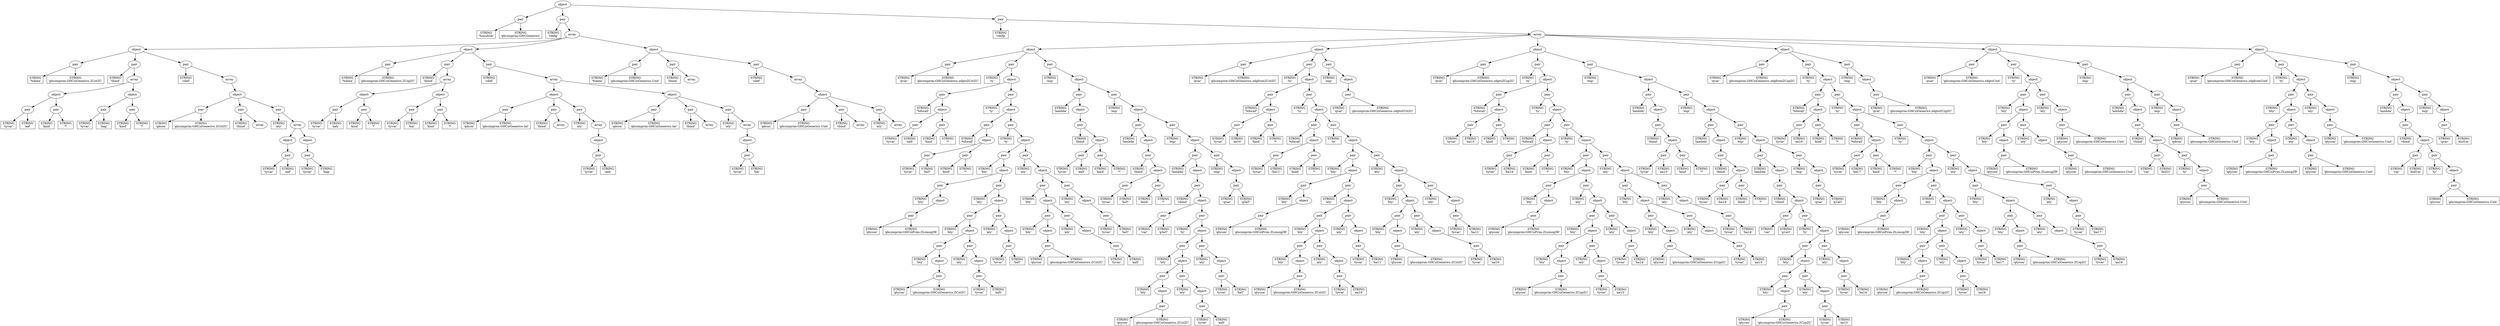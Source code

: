 digraph parsed {
"39455824" [label="object"];
"39455824" -> "42621968";
"42621968" [label="pair"];
"42621968" -> "42622800";
"42622800" [shape=box,label="STRING\n'%module'"];
"42621968" -> "46022800";
"46022800" [shape=box,label="STRING\n'ghczmprim:GHCGenerics'"];
"39455824" -> "39425296";
"39425296" [label="pair"];
"39425296" -> "46023056";
"46023056" [shape=box,label="STRING\n'tdefg'"];
"39425296" -> "39425552";
"39425552" [label="array"];
"39425552" -> "39423376";
"39423376" [label="object"];
"39423376" -> "42682064";
"42682064" [label="pair"];
"42682064" -> "46024464";
"46024464" [shape=box,label="STRING\n'%data'"];
"42682064" -> "46024720";
"46024720" [shape=box,label="STRING\n'ghczmprim:GHCziGenerics.ZCztZC'"];
"39423376" -> "39422096";
"39422096" [label="pair"];
"39422096" -> "46024976";
"46024976" [shape=box,label="STRING\n'tbind'"];
"39422096" -> "39422352";
"39422352" [label="array"];
"39422352" -> "39422224";
"39422224" [label="object"];
"39422224" -> "39422032";
"39422032" [label="pair"];
"39422032" -> "46026384";
"46026384" [shape=box,label="STRING\n'tyvar'"];
"39422032" -> "46026640";
"46026640" [shape=box,label="STRING\n'aaf'"];
"39422224" -> "39422160";
"39422160" [label="pair"];
"39422160" -> "45981904";
"45981904" [shape=box,label="STRING\n'kind'"];
"39422160" -> "45982160";
"45982160" [shape=box,label="STRING\n'*'"];
"39422352" -> "39422480";
"39422480" [label="object"];
"39422480" -> "39422288";
"39422288" [label="pair"];
"39422288" -> "45982736";
"45982736" [shape=box,label="STRING\n'tyvar'"];
"39422288" -> "45982992";
"45982992" [shape=box,label="STRING\n'bag'"];
"39422480" -> "39422416";
"39422416" [label="pair"];
"39422416" -> "45983248";
"45983248" [shape=box,label="STRING\n'kind'"];
"39422416" -> "45983504";
"45983504" [shape=box,label="STRING\n'*'"];
"39423376" -> "39423312";
"39423312" [label="pair"];
"39423312" -> "46026512";
"46026512" [shape=box,label="STRING\n'cdef'"];
"39423312" -> "39422864";
"39422864" [label="array"];
"39422864" -> "39423248";
"39423248" [label="object"];
"39423248" -> "39422544";
"39422544" [label="pair"];
"39422544" -> "45984656";
"45984656" [shape=box,label="STRING\n'qdcon'"];
"39422544" -> "45984912";
"45984912" [shape=box,label="STRING\n'ghczmprim:GHCziGenerics.ZCztZC'"];
"39423248" -> "39422736";
"39422736" [label="pair"];
"39422736" -> "45985168";
"45985168" [shape=box,label="STRING\n'tbind'"];
"39422736" -> "39422672";
"39422672" [label="array"];
"39423248" -> "39422992";
"39422992" [label="pair"];
"39422992" -> "46010576";
"46010576" [shape=box,label="STRING\n'aty'"];
"39422992" -> "39423184";
"39423184" [label="array"];
"39423184" -> "39422928";
"39422928" [label="object"];
"39422928" -> "39422800";
"39422800" [label="pair"];
"39422800" -> "46011984";
"46011984" [shape=box,label="STRING\n'tyvar'"];
"39422800" -> "46012240";
"46012240" [shape=box,label="STRING\n'aaf'"];
"39423184" -> "39423120";
"39423120" [label="object"];
"39423120" -> "39423056";
"39423056" [label="pair"];
"39423056" -> "46012880";
"46012880" [shape=box,label="STRING\n'tyvar'"];
"39423056" -> "46013136";
"46013136" [shape=box,label="STRING\n'bag'"];
"39425552" -> "39425232";
"39425232" [label="object"];
"39425232" -> "39422608";
"39422608" [label="pair"];
"39422608" -> "45985616";
"45985616" [shape=box,label="STRING\n'%data'"];
"39422608" -> "46011408";
"46011408" [shape=box,label="STRING\n'ghczmprim:GHCziGenerics.ZCzpZC'"];
"39425232" -> "39423504";
"39423504" [label="pair"];
"39423504" -> "46012752";
"46012752" [shape=box,label="STRING\n'tbind'"];
"39423504" -> "39423760";
"39423760" [label="array"];
"39423760" -> "39423632";
"39423632" [label="object"];
"39423632" -> "39423440";
"39423440" [label="pair"];
"39423440" -> "45842640";
"45842640" [shape=box,label="STRING\n'tyvar'"];
"39423440" -> "45842896";
"45842896" [shape=box,label="STRING\n'aah'"];
"39423632" -> "39423568";
"39423568" [label="pair"];
"39423568" -> "45843152";
"45843152" [shape=box,label="STRING\n'kind'"];
"39423568" -> "45843408";
"45843408" [shape=box,label="STRING\n'*'"];
"39423760" -> "39423888";
"39423888" [label="object"];
"39423888" -> "39423696";
"39423696" [label="pair"];
"39423696" -> "45843984";
"45843984" [shape=box,label="STRING\n'tyvar'"];
"39423696" -> "45844240";
"45844240" [shape=box,label="STRING\n'bai'"];
"39423888" -> "39423824";
"39423824" [label="pair"];
"39423824" -> "45844496";
"45844496" [shape=box,label="STRING\n'kind'"];
"39423824" -> "45844752";
"45844752" [shape=box,label="STRING\n'*'"];
"39425232" -> "39424336";
"39424336" [label="pair"];
"39424336" -> "45843024";
"45843024" [shape=box,label="STRING\n'cdef'"];
"39424336" -> "39424912";
"39424912" [label="array"];
"39424912" -> "39424592";
"39424592" [label="object"];
"39424592" -> "39423952";
"39423952" [label="pair"];
"39423952" -> "45845904";
"45845904" [shape=box,label="STRING\n'qdcon'"];
"39423952" -> "45846160";
"45846160" [shape=box,label="STRING\n'ghczmprim:GHCziGenerics.Inl'"];
"39424592" -> "39424208";
"39424208" [label="pair"];
"39424208" -> "45846416";
"45846416" [shape=box,label="STRING\n'tbind'"];
"39424208" -> "39424144";
"39424144" [label="array"];
"39424592" -> "39424528";
"39424528" [label="pair"];
"39424528" -> "45834960";
"45834960" [shape=box,label="STRING\n'aty'"];
"39424528" -> "39424464";
"39424464" [label="array"];
"39424464" -> "39424400";
"39424400" [label="object"];
"39424400" -> "39424272";
"39424272" [label="pair"];
"39424272" -> "45836368";
"45836368" [shape=box,label="STRING\n'tyvar'"];
"39424272" -> "45836624";
"45836624" [shape=box,label="STRING\n'aah'"];
"39424912" -> "39425168";
"39425168" [label="object"];
"39425168" -> "39424656";
"39424656" [label="pair"];
"39424656" -> "45836752";
"45836752" [shape=box,label="STRING\n'qdcon'"];
"39424656" -> "45837008";
"45837008" [shape=box,label="STRING\n'ghczmprim:GHCziGenerics.Inr'"];
"39425168" -> "39424784";
"39424784" [label="pair"];
"39424784" -> "45837264";
"45837264" [shape=box,label="STRING\n'tbind'"];
"39424784" -> "39424720";
"39424720" [label="array"];
"39425168" -> "39425104";
"39425104" [label="pair"];
"39425104" -> "45838032";
"45838032" [shape=box,label="STRING\n'aty'"];
"39425104" -> "39425040";
"39425040" [label="array"];
"39425040" -> "39424976";
"39424976" [label="object"];
"39424976" -> "39424848";
"39424848" [label="pair"];
"39424848" -> "45839504";
"45839504" [shape=box,label="STRING\n'tyvar'"];
"39424848" -> "45839760";
"45839760" [shape=box,label="STRING\n'bai'"];
"39425552" -> "39426064";
"39426064" [label="object"];
"39426064" -> "39424080";
"39424080" [label="pair"];
"39424080" -> "45837392";
"45837392" [shape=box,label="STRING\n'%data'"];
"39424080" -> "45838736";
"45838736" [shape=box,label="STRING\n'ghczmprim:GHCziGenerics.Unit'"];
"39426064" -> "39425424";
"39425424" [label="pair"];
"39425424" -> "45839376";
"45839376" [shape=box,label="STRING\n'tbind'"];
"39425424" -> "39425360";
"39425360" [label="array"];
"39426064" -> "39426000";
"39426000" [label="pair"];
"39426000" -> "45840592";
"45840592" [shape=box,label="STRING\n'cdef'"];
"39426000" -> "39425808";
"39425808" [label="array"];
"39425808" -> "39425936";
"39425936" [label="object"];
"39425936" -> "39425488";
"39425488" [label="pair"];
"39425488" -> "45842000";
"45842000" [shape=box,label="STRING\n'qdcon'"];
"39425488" -> "45842256";
"45842256" [shape=box,label="STRING\n'ghczmprim:GHCziGenerics.Unit'"];
"39425936" -> "39425680";
"39425680" [label="pair"];
"39425680" -> "45867152";
"45867152" [shape=box,label="STRING\n'tbind'"];
"39425680" -> "39425616";
"39425616" [label="array"];
"39425936" -> "39425872";
"39425872" [label="pair"];
"39425872" -> "45867920";
"45867920" [shape=box,label="STRING\n'aty'"];
"39425872" -> "39425744";
"39425744" [label="array"];
"39455824" -> "39453072";
"39453072" [label="pair"];
"39453072" -> "46025360";
"46025360" [shape=box,label="STRING\n'vdefg'"];
"39453072" -> "39454928";
"39454928" [label="array"];
"39454928" -> "39435856";
"39435856" [label="object"];
"39435856" -> "39426128";
"39426128" [label="pair"];
"39426128" -> "45868944";
"45868944" [shape=box,label="STRING\n'qvar'"];
"39426128" -> "45869200";
"45869200" [shape=box,label="STRING\n'ghczmprim:GHCziGenerics.zdgtoZCztZC'"];
"39435856" -> "39426512";
"39426512" [label="pair"];
"39426512" -> "45869456";
"45869456" [shape=box,label="STRING\n'ty'"];
"39426512" -> "39433232";
"39433232" [label="object"];
"39433232" -> "39426320";
"39426320" [label="pair"];
"39426320" -> "45870288";
"45870288" [shape=box,label="STRING\n'%forall'"];
"39426320" -> "39426448";
"39426448" [label="object"];
"39426448" -> "39426256";
"39426256" [label="pair"];
"39426256" -> "45887568";
"45887568" [shape=box,label="STRING\n'tyvar'"];
"39426256" -> "45887824";
"45887824" [shape=box,label="STRING\n'aaX'"];
"39426448" -> "39426384";
"39426384" [label="pair"];
"39426384" -> "45888080";
"45888080" [shape=box,label="STRING\n'kind'"];
"39426384" -> "45888336";
"45888336" [shape=box,label="STRING\n'*'"];
"39433232" -> "39426832";
"39426832" [label="pair"];
"39426832" -> "45887696";
"45887696" [shape=box,label="STRING\n'ty'"];
"39426832" -> "39433168";
"39433168" [label="object"];
"39433168" -> "39426640";
"39426640" [label="pair"];
"39426640" -> "45889104";
"45889104" [shape=box,label="STRING\n'%forall'"];
"39426640" -> "39426768";
"39426768" [label="object"];
"39426768" -> "39426576";
"39426576" [label="pair"];
"39426576" -> "45889936";
"45889936" [shape=box,label="STRING\n'tyvar'"];
"39426576" -> "45890192";
"45890192" [shape=box,label="STRING\n'baY'"];
"39426768" -> "39426704";
"39426704" [label="pair"];
"39426704" -> "45890448";
"45890448" [shape=box,label="STRING\n'kind'"];
"39426704" -> "45890704";
"45890704" [shape=box,label="STRING\n'*'"];
"39433168" -> "39428048";
"39428048" [label="pair"];
"39428048" -> "45890064";
"45890064" [shape=box,label="STRING\n'ty'"];
"39428048" -> "39433104";
"39433104" [label="object"];
"39433104" -> "39427088";
"39427088" [label="pair"];
"39427088" -> "45891472";
"45891472" [shape=box,label="STRING\n'bty'"];
"39427088" -> "39427984";
"39427984" [label="object"];
"39427984" -> "39427024";
"39427024" [label="pair"];
"39427024" -> "45892368";
"45892368" [shape=box,label="STRING\n'bty'"];
"39427024" -> "39426960";
"39426960" [label="object"];
"39426960" -> "39426896";
"39426896" [label="pair"];
"39426896" -> "45893200";
"45893200" [shape=box,label="STRING\n'qtycon'"];
"39426896" -> "45893456";
"45893456" [shape=box,label="STRING\n'ghczmprim:GHCziPrim.ZLzmzgZR'"];
"39427984" -> "39427664";
"39427664" [label="pair"];
"39427664" -> "45893008";
"45893008" [shape=box,label="STRING\n'aty'"];
"39427664" -> "39427920";
"39427920" [label="object"];
"39427920" -> "39427344";
"39427344" [label="pair"];
"39427344" -> "45894288";
"45894288" [shape=box,label="STRING\n'bty'"];
"39427344" -> "39427600";
"39427600" [label="object"];
"39427600" -> "39427280";
"39427280" [label="pair"];
"39427280" -> "45895120";
"45895120" [shape=box,label="STRING\n'bty'"];
"39427280" -> "39427216";
"39427216" [label="object"];
"39427216" -> "39427152";
"39427152" [label="pair"];
"39427152" -> "45912400";
"45912400" [shape=box,label="STRING\n'qtycon'"];
"39427152" -> "45912656";
"45912656" [shape=box,label="STRING\n'ghczmprim:GHCziGenerics.ZCztZC'"];
"39427600" -> "39427536";
"39427536" [label="pair"];
"39427536" -> "45912208";
"45912208" [shape=box,label="STRING\n'aty'"];
"39427536" -> "39427472";
"39427472" [label="object"];
"39427472" -> "39427408";
"39427408" [label="pair"];
"39427408" -> "45913488";
"45913488" [shape=box,label="STRING\n'tyvar'"];
"39427408" -> "45913744";
"45913744" [shape=box,label="STRING\n'aaX'"];
"39427920" -> "39427856";
"39427856" [label="pair"];
"39427856" -> "45895440";
"45895440" [shape=box,label="STRING\n'aty'"];
"39427856" -> "39427792";
"39427792" [label="object"];
"39427792" -> "39427728";
"39427728" [label="pair"];
"39427728" -> "45914256";
"45914256" [shape=box,label="STRING\n'tyvar'"];
"39427728" -> "45914512";
"45914512" [shape=box,label="STRING\n'baY'"];
"39433104" -> "39432784";
"39432784" [label="pair"];
"39432784" -> "45892496";
"45892496" [shape=box,label="STRING\n'aty'"];
"39432784" -> "39433040";
"39433040" [label="object"];
"39433040" -> "39432464";
"39432464" [label="pair"];
"39432464" -> "45914704";
"45914704" [shape=box,label="STRING\n'bty'"];
"39432464" -> "39432720";
"39432720" [label="object"];
"39432720" -> "39432400";
"39432400" [label="pair"];
"39432400" -> "45915536";
"45915536" [shape=box,label="STRING\n'bty'"];
"39432400" -> "39432336";
"39432336" [label="object"];
"39432336" -> "39432272";
"39432272" [label="pair"];
"39432272" -> "45916432";
"45916432" [shape=box,label="STRING\n'qtycon'"];
"39432272" -> "45916688";
"45916688" [shape=box,label="STRING\n'ghczmprim:GHCziGenerics.ZCztZC'"];
"39432720" -> "39432656";
"39432656" [label="pair"];
"39432656" -> "45916240";
"45916240" [shape=box,label="STRING\n'aty'"];
"39432656" -> "39432592";
"39432592" [label="object"];
"39432592" -> "39432528";
"39432528" [label="pair"];
"39432528" -> "45917520";
"45917520" [shape=box,label="STRING\n'tyvar'"];
"39432528" -> "45917776";
"45917776" [shape=box,label="STRING\n'aaX'"];
"39433040" -> "39432976";
"39432976" [label="pair"];
"39432976" -> "45915856";
"45915856" [shape=box,label="STRING\n'aty'"];
"39432976" -> "39432912";
"39432912" [label="object"];
"39432912" -> "39432848";
"39432848" [label="pair"];
"39432848" -> "45918288";
"45918288" [shape=box,label="STRING\n'tyvar'"];
"39432848" -> "45918544";
"45918544" [shape=box,label="STRING\n'baY'"];
"39435856" -> "39433744";
"39433744" [label="pair"];
"39433744" -> "45870608";
"45870608" [shape=box,label="STRING\n'exp'"];
"39433744" -> "39435792";
"39435792" [label="object"];
"39435792" -> "39433680";
"39433680" [label="pair"];
"39433680" -> "45894416";
"45894416" [shape=box,label="STRING\n'lambda'"];
"39433680" -> "39433616";
"39433616" [label="object"];
"39433616" -> "39433424";
"39433424" [label="pair"];
"39433424" -> "45918928";
"45918928" [shape=box,label="STRING\n'tbind'"];
"39433424" -> "39433552";
"39433552" [label="object"];
"39433552" -> "39433296";
"39433296" [label="pair"];
"39433296" -> "45919760";
"45919760" [shape=box,label="STRING\n'tyvar'"];
"39433296" -> "45920016";
"45920016" [shape=box,label="STRING\n'aaX'"];
"39433552" -> "39433488";
"39433488" [label="pair"];
"39433488" -> "45944912";
"45944912" [shape=box,label="STRING\n'kind'"];
"39433488" -> "45945168";
"45945168" [shape=box,label="STRING\n'*'"];
"39435792" -> "39434192";
"39434192" [label="pair"];
"39434192" -> "45918736";
"45918736" [shape=box,label="STRING\n'exp'"];
"39434192" -> "39435728";
"39435728" [label="object"];
"39435728" -> "39434128";
"39434128" [label="pair"];
"39434128" -> "45945680";
"45945680" [shape=box,label="STRING\n'lambda'"];
"39434128" -> "39434064";
"39434064" [label="object"];
"39434064" -> "39433872";
"39433872" [label="pair"];
"39433872" -> "45946512";
"45946512" [shape=box,label="STRING\n'tbind'"];
"39433872" -> "39434000";
"39434000" [label="object"];
"39434000" -> "39433808";
"39433808" [label="pair"];
"39433808" -> "45947344";
"45947344" [shape=box,label="STRING\n'tyvar'"];
"39433808" -> "45947600";
"45947600" [shape=box,label="STRING\n'baY'"];
"39434000" -> "39433936";
"39433936" [label="pair"];
"39433936" -> "45947856";
"45947856" [shape=box,label="STRING\n'kind'"];
"39433936" -> "45948112";
"45948112" [shape=box,label="STRING\n'*'"];
"39435728" -> "39435408";
"39435408" [label="pair"];
"39435408" -> "45946320";
"45946320" [shape=box,label="STRING\n'exp'"];
"39435408" -> "39435664";
"39435664" [label="object"];
"39435664" -> "39435344";
"39435344" [label="pair"];
"39435344" -> "45948624";
"45948624" [shape=box,label="STRING\n'lambda'"];
"39435344" -> "39435280";
"39435280" [label="object"];
"39435280" -> "39434320";
"39434320" [label="pair"];
"39434320" -> "45949520";
"45949520" [shape=box,label="STRING\n'vbind'"];
"39434320" -> "39435216";
"39435216" [label="object"];
"39435216" -> "39434256";
"39434256" [label="pair"];
"39434256" -> "45950352";
"45950352" [shape=box,label="STRING\n'var'"];
"39434256" -> "45950608";
"45950608" [shape=box,label="STRING\n'g3aT'"];
"39435216" -> "39434896";
"39434896" [label="pair"];
"39434896" -> "45950864";
"45950864" [shape=box,label="STRING\n'ty'"];
"39434896" -> "39435152";
"39435152" [label="object"];
"39435152" -> "39434576";
"39434576" [label="pair"];
"39434576" -> "45951696";
"45951696" [shape=box,label="STRING\n'bty'"];
"39434576" -> "39434832";
"39434832" [label="object"];
"39434832" -> "39434512";
"39434512" [label="pair"];
"39434512" -> "45952528";
"45952528" [shape=box,label="STRING\n'bty'"];
"39434512" -> "39434448";
"39434448" [label="object"];
"39434448" -> "39434384";
"39434384" [label="pair"];
"39434384" -> "45961616";
"45961616" [shape=box,label="STRING\n'qtycon'"];
"39434384" -> "45961872";
"45961872" [shape=box,label="STRING\n'ghczmprim:GHCziGenerics.ZCztZC'"];
"39434832" -> "39434768";
"39434768" [label="pair"];
"39434768" -> "45961424";
"45961424" [shape=box,label="STRING\n'aty'"];
"39434768" -> "39434704";
"39434704" [label="object"];
"39434704" -> "39434640";
"39434640" [label="pair"];
"39434640" -> "45962704";
"45962704" [shape=box,label="STRING\n'tyvar'"];
"39434640" -> "45962960";
"45962960" [shape=box,label="STRING\n'aaX'"];
"39435152" -> "39435088";
"39435088" [label="pair"];
"39435088" -> "45952848";
"45952848" [shape=box,label="STRING\n'aty'"];
"39435088" -> "39435024";
"39435024" [label="object"];
"39435024" -> "39434960";
"39434960" [label="pair"];
"39434960" -> "45963472";
"45963472" [shape=box,label="STRING\n'tyvar'"];
"39434960" -> "45963728";
"45963728" [shape=box,label="STRING\n'baY'"];
"39435664" -> "39435600";
"39435600" [label="pair"];
"39435600" -> "45949328";
"45949328" [shape=box,label="STRING\n'exp'"];
"39435600" -> "39435536";
"39435536" [label="object"];
"39435536" -> "39435472";
"39435472" [label="pair"];
"39435472" -> "45963216";
"45963216" [shape=box,label="STRING\n'qvar'"];
"39435472" -> "45963920";
"45963920" [shape=box,label="STRING\n'g3aT'"];
"39454928" -> "39414544";
"39414544" [label="object"];
"39414544" -> "39433360";
"39433360" [label="pair"];
"39433360" -> "45946768";
"45946768" [shape=box,label="STRING\n'qvar'"];
"39433360" -> "45947472";
"45947472" [shape=box,label="STRING\n'ghczmprim:GHCziGenerics.zdgfromZCztZC'"];
"39414544" -> "39436176";
"39436176" [label="pair"];
"39436176" -> "45949008";
"45949008" [shape=box,label="STRING\n'ty'"];
"39436176" -> "39414224";
"39414224" [label="object"];
"39414224" -> "39435984";
"39435984" [label="pair"];
"39435984" -> "45964560";
"45964560" [shape=box,label="STRING\n'%forall'"];
"39435984" -> "39436112";
"39436112" [label="object"];
"39436112" -> "39435920";
"39435920" [label="pair"];
"39435920" -> "45985936";
"45985936" [shape=box,label="STRING\n'tyvar'"];
"39435920" -> "45986192";
"45986192" [shape=box,label="STRING\n'aa10'"];
"39436112" -> "39436048";
"39436048" [label="pair"];
"39436048" -> "45986448";
"45986448" [shape=box,label="STRING\n'kind'"];
"39436048" -> "45986704";
"45986704" [shape=box,label="STRING\n'*'"];
"39414224" -> "39411984";
"39411984" [label="pair"];
"39411984" -> "45986064";
"45986064" [shape=box,label="STRING\n'ty'"];
"39411984" -> "39414160";
"39414160" [label="object"];
"39414160" -> "39411792";
"39411792" [label="pair"];
"39411792" -> "45987472";
"45987472" [shape=box,label="STRING\n'%forall'"];
"39411792" -> "39411920";
"39411920" [label="object"];
"39411920" -> "39436240";
"39436240" [label="pair"];
"39436240" -> "45988304";
"45988304" [shape=box,label="STRING\n'tyvar'"];
"39436240" -> "45988560";
"45988560" [shape=box,label="STRING\n'ba11'"];
"39411920" -> "39411856";
"39411856" [label="pair"];
"39411856" -> "45988816";
"45988816" [shape=box,label="STRING\n'kind'"];
"39411856" -> "45989072";
"45989072" [shape=box,label="STRING\n'*'"];
"39414160" -> "39413200";
"39413200" [label="pair"];
"39413200" -> "45988432";
"45988432" [shape=box,label="STRING\n'ty'"];
"39413200" -> "39414096";
"39414096" [label="object"];
"39414096" -> "39412240";
"39412240" [label="pair"];
"39412240" -> "45989840";
"45989840" [shape=box,label="STRING\n'bty'"];
"39412240" -> "39413136";
"39413136" [label="object"];
"39413136" -> "39412176";
"39412176" [label="pair"];
"39412176" -> "45998928";
"45998928" [shape=box,label="STRING\n'bty'"];
"39412176" -> "39412112";
"39412112" [label="object"];
"39412112" -> "39412048";
"39412048" [label="pair"];
"39412048" -> "45999760";
"45999760" [shape=box,label="STRING\n'qtycon'"];
"39412048" -> "46000016";
"46000016" [shape=box,label="STRING\n'ghczmprim:GHCziPrim.ZLzmzgZR'"];
"39413136" -> "39412816";
"39412816" [label="pair"];
"39412816" -> "45999568";
"45999568" [shape=box,label="STRING\n'aty'"];
"39412816" -> "39413072";
"39413072" [label="object"];
"39413072" -> "39412496";
"39412496" [label="pair"];
"39412496" -> "46000848";
"46000848" [shape=box,label="STRING\n'bty'"];
"39412496" -> "39412752";
"39412752" [label="object"];
"39412752" -> "39412432";
"39412432" [label="pair"];
"39412432" -> "46001680";
"46001680" [shape=box,label="STRING\n'bty'"];
"39412432" -> "39412368";
"39412368" [label="object"];
"39412368" -> "39412304";
"39412304" [label="pair"];
"39412304" -> "46014864";
"46014864" [shape=box,label="STRING\n'qtycon'"];
"39412304" -> "46015120";
"46015120" [shape=box,label="STRING\n'ghczmprim:GHCziGenerics.ZCztZC'"];
"39412752" -> "39412688";
"39412688" [label="pair"];
"39412688" -> "46014672";
"46014672" [shape=box,label="STRING\n'aty'"];
"39412688" -> "39412624";
"39412624" [label="object"];
"39412624" -> "39412560";
"39412560" [label="pair"];
"39412560" -> "46015952";
"46015952" [shape=box,label="STRING\n'tyvar'"];
"39412560" -> "46016208";
"46016208" [shape=box,label="STRING\n'aa10'"];
"39413072" -> "39413008";
"39413008" [label="pair"];
"39413008" -> "46002000";
"46002000" [shape=box,label="STRING\n'aty'"];
"39413008" -> "39412944";
"39412944" [label="object"];
"39412944" -> "39412880";
"39412880" [label="pair"];
"39412880" -> "46016720";
"46016720" [shape=box,label="STRING\n'tyvar'"];
"39412880" -> "46016976";
"46016976" [shape=box,label="STRING\n'ba11'"];
"39414096" -> "39413776";
"39413776" [label="pair"];
"39413776" -> "45999056";
"45999056" [shape=box,label="STRING\n'aty'"];
"39413776" -> "39414032";
"39414032" [label="object"];
"39414032" -> "39413456";
"39413456" [label="pair"];
"39413456" -> "46017168";
"46017168" [shape=box,label="STRING\n'bty'"];
"39413456" -> "39413712";
"39413712" [label="object"];
"39413712" -> "39413392";
"39413392" [label="pair"];
"39413392" -> "46018000";
"46018000" [shape=box,label="STRING\n'bty'"];
"39413392" -> "39413328";
"39413328" [label="object"];
"39413328" -> "39413264";
"39413264" [label="pair"];
"39413264" -> "46035280";
"46035280" [shape=box,label="STRING\n'qtycon'"];
"39413264" -> "46035536";
"46035536" [shape=box,label="STRING\n'ghczmprim:GHCziGenerics.ZCztZC'"];
"39413712" -> "39413648";
"39413648" [label="pair"];
"39413648" -> "46035088";
"46035088" [shape=box,label="STRING\n'aty'"];
"39413648" -> "39413584";
"39413584" [label="object"];
"39413584" -> "39413520";
"39413520" [label="pair"];
"39413520" -> "46036368";
"46036368" [shape=box,label="STRING\n'tyvar'"];
"39413520" -> "46036624";
"46036624" [shape=box,label="STRING\n'aa10'"];
"39414032" -> "39413968";
"39413968" [label="pair"];
"39413968" -> "46018320";
"46018320" [shape=box,label="STRING\n'aty'"];
"39413968" -> "39413904";
"39413904" [label="object"];
"39413904" -> "39413840";
"39413840" [label="pair"];
"39413840" -> "46037136";
"46037136" [shape=box,label="STRING\n'tyvar'"];
"39413840" -> "46037392";
"46037392" [shape=box,label="STRING\n'ba11'"];
"39414544" -> "39414480";
"39414480" [label="pair"];
"39414480" -> "45964880";
"45964880" [shape=box,label="STRING\n'exp'"];
"39414480" -> "39414416";
"39414416" [label="object"];
"39414416" -> "39414288";
"39414288" [label="pair"];
"39414288" -> "46000976";
"46000976" [shape=box,label="STRING\n'qvar'"];
"39414288" -> "46035664";
"46035664" [shape=box,label="STRING\n'ghczmprim:GHCziGenerics.zdgtoZCztZC'"];
"39454928" -> "39448848";
"39448848" [label="object"];
"39448848" -> "39414352";
"39414352" [label="pair"];
"39414352" -> "46037008";
"46037008" [shape=box,label="STRING\n'qvar'"];
"39414352" -> "46037712";
"46037712" [shape=box,label="STRING\n'ghczmprim:GHCziGenerics.zdgtoZCzpZC'"];
"39448848" -> "39414864";
"39414864" [label="pair"];
"39414864" -> "46037968";
"46037968" [shape=box,label="STRING\n'ty'"];
"39414864" -> "39446160";
"39446160" [label="object"];
"39446160" -> "39414672";
"39414672" [label="pair"];
"39414672" -> "46038800";
"46038800" [shape=box,label="STRING\n'%forall'"];
"39414672" -> "39414800";
"39414800" [label="object"];
"39414800" -> "39414608";
"39414608" [label="pair"];
"39414608" -> "46056080";
"46056080" [shape=box,label="STRING\n'tyvar'"];
"39414608" -> "46056336";
"46056336" [shape=box,label="STRING\n'aa13'"];
"39414800" -> "39414736";
"39414736" [label="pair"];
"39414736" -> "46056592";
"46056592" [shape=box,label="STRING\n'kind'"];
"39414736" -> "46056848";
"46056848" [shape=box,label="STRING\n'*'"];
"39446160" -> "39415184";
"39415184" [label="pair"];
"39415184" -> "46056208";
"46056208" [shape=box,label="STRING\n'ty'"];
"39415184" -> "39446096";
"39446096" [label="object"];
"39446096" -> "39414992";
"39414992" [label="pair"];
"39414992" -> "46057616";
"46057616" [shape=box,label="STRING\n'%forall'"];
"39414992" -> "39415120";
"39415120" [label="object"];
"39415120" -> "39414928";
"39414928" [label="pair"];
"39414928" -> "46058448";
"46058448" [shape=box,label="STRING\n'tyvar'"];
"39414928" -> "46058704";
"46058704" [shape=box,label="STRING\n'ba14'"];
"39415120" -> "39415056";
"39415056" [label="pair"];
"39415056" -> "46058960";
"46058960" [shape=box,label="STRING\n'kind'"];
"39415056" -> "46059216";
"46059216" [shape=box,label="STRING\n'*'"];
"39446096" -> "39445136";
"39445136" [label="pair"];
"39445136" -> "46058576";
"46058576" [shape=box,label="STRING\n'ty'"];
"39445136" -> "39446032";
"39446032" [label="object"];
"39446032" -> "39415440";
"39415440" [label="pair"];
"39415440" -> "46068240";
"46068240" [shape=box,label="STRING\n'bty'"];
"39415440" -> "39445072";
"39445072" [label="object"];
"39445072" -> "39415376";
"39415376" [label="pair"];
"39415376" -> "46069072";
"46069072" [shape=box,label="STRING\n'bty'"];
"39415376" -> "39415312";
"39415312" [label="object"];
"39415312" -> "39415248";
"39415248" [label="pair"];
"39415248" -> "46069904";
"46069904" [shape=box,label="STRING\n'qtycon'"];
"39415248" -> "46070160";
"46070160" [shape=box,label="STRING\n'ghczmprim:GHCziPrim.ZLzmzgZR'"];
"39445072" -> "39444752";
"39444752" [label="pair"];
"39444752" -> "46069712";
"46069712" [shape=box,label="STRING\n'aty'"];
"39444752" -> "39445008";
"39445008" [label="object"];
"39445008" -> "39415696";
"39415696" [label="pair"];
"39415696" -> "46070992";
"46070992" [shape=box,label="STRING\n'bty'"];
"39415696" -> "39444688";
"39444688" [label="object"];
"39444688" -> "39415632";
"39415632" [label="pair"];
"39415632" -> "46084176";
"46084176" [shape=box,label="STRING\n'bty'"];
"39415632" -> "39415568";
"39415568" [label="object"];
"39415568" -> "39415504";
"39415504" [label="pair"];
"39415504" -> "46085008";
"46085008" [shape=box,label="STRING\n'qtycon'"];
"39415504" -> "46085264";
"46085264" [shape=box,label="STRING\n'ghczmprim:GHCziGenerics.ZCzpZC'"];
"39444688" -> "39444624";
"39444624" [label="pair"];
"39444624" -> "46084816";
"46084816" [shape=box,label="STRING\n'aty'"];
"39444624" -> "39444560";
"39444560" [label="object"];
"39444560" -> "39415760";
"39415760" [label="pair"];
"39415760" -> "46086096";
"46086096" [shape=box,label="STRING\n'tyvar'"];
"39415760" -> "46086352";
"46086352" [shape=box,label="STRING\n'aa13'"];
"39445008" -> "39444944";
"39444944" [label="pair"];
"39444944" -> "46084304";
"46084304" [shape=box,label="STRING\n'aty'"];
"39444944" -> "39444880";
"39444880" [label="object"];
"39444880" -> "39444816";
"39444816" [label="pair"];
"39444816" -> "46086864";
"46086864" [shape=box,label="STRING\n'tyvar'"];
"39444816" -> "46087120";
"46087120" [shape=box,label="STRING\n'ba14'"];
"39446032" -> "39445712";
"39445712" [label="pair"];
"39445712" -> "46069200";
"46069200" [shape=box,label="STRING\n'aty'"];
"39445712" -> "39445968";
"39445968" [label="object"];
"39445968" -> "39445392";
"39445392" [label="pair"];
"39445392" -> "46087312";
"46087312" [shape=box,label="STRING\n'bty'"];
"39445392" -> "39445648";
"39445648" [label="object"];
"39445648" -> "39445328";
"39445328" [label="pair"];
"39445328" -> "46088144";
"46088144" [shape=box,label="STRING\n'bty'"];
"39445328" -> "39445264";
"39445264" [label="object"];
"39445264" -> "39445200";
"39445200" [label="pair"];
"39445200" -> "42681168";
"42681168" [shape=box,label="STRING\n'qtycon'"];
"39445200" -> "42681424";
"42681424" [shape=box,label="STRING\n'ghczmprim:GHCziGenerics.ZCzpZC'"];
"39445648" -> "39445584";
"39445584" [label="pair"];
"39445584" -> "42680976";
"42680976" [shape=box,label="STRING\n'aty'"];
"39445584" -> "39445520";
"39445520" [label="object"];
"39445520" -> "39445456";
"39445456" [label="pair"];
"39445456" -> "42682256";
"42682256" [shape=box,label="STRING\n'tyvar'"];
"39445456" -> "42682512";
"42682512" [shape=box,label="STRING\n'aa13'"];
"39445968" -> "39445904";
"39445904" [label="pair"];
"39445904" -> "42680464";
"42680464" [shape=box,label="STRING\n'aty'"];
"39445904" -> "39445840";
"39445840" [label="object"];
"39445840" -> "39445776";
"39445776" [label="pair"];
"39445776" -> "42683024";
"42683024" [shape=box,label="STRING\n'tyvar'"];
"39445776" -> "42683280";
"42683280" [shape=box,label="STRING\n'ba14'"];
"39448848" -> "39446672";
"39446672" [label="pair"];
"39446672" -> "46056464";
"46056464" [shape=box,label="STRING\n'exp'"];
"39446672" -> "39448784";
"39448784" [label="object"];
"39448784" -> "39446608";
"39446608" [label="pair"];
"39446608" -> "46071120";
"46071120" [shape=box,label="STRING\n'lambda'"];
"39446608" -> "39446544";
"39446544" [label="object"];
"39446544" -> "39446352";
"39446352" [label="pair"];
"39446352" -> "42683664";
"42683664" [shape=box,label="STRING\n'tbind'"];
"39446352" -> "39446480";
"39446480" [label="object"];
"39446480" -> "39446224";
"39446224" [label="pair"];
"39446224" -> "42639504";
"42639504" [shape=box,label="STRING\n'tyvar'"];
"39446224" -> "42639760";
"42639760" [shape=box,label="STRING\n'aa13'"];
"39446480" -> "39446416";
"39446416" [label="pair"];
"39446416" -> "42640016";
"42640016" [shape=box,label="STRING\n'kind'"];
"39446416" -> "42640272";
"42640272" [shape=box,label="STRING\n'*'"];
"39448784" -> "39447120";
"39447120" [label="pair"];
"39447120" -> "42683472";
"42683472" [shape=box,label="STRING\n'exp'"];
"39447120" -> "39448720";
"39448720" [label="object"];
"39448720" -> "39447056";
"39447056" [label="pair"];
"39447056" -> "42640784";
"42640784" [shape=box,label="STRING\n'lambda'"];
"39447056" -> "39446992";
"39446992" [label="object"];
"39446992" -> "39446800";
"39446800" [label="pair"];
"39446800" -> "42641616";
"42641616" [shape=box,label="STRING\n'tbind'"];
"39446800" -> "39446928";
"39446928" [label="object"];
"39446928" -> "39446736";
"39446736" [label="pair"];
"39446736" -> "42642448";
"42642448" [shape=box,label="STRING\n'tyvar'"];
"39446736" -> "42642704";
"42642704" [shape=box,label="STRING\n'ba14'"];
"39446928" -> "39446864";
"39446864" [label="pair"];
"39446864" -> "42642960";
"42642960" [shape=box,label="STRING\n'kind'"];
"39446864" -> "42643216";
"42643216" [shape=box,label="STRING\n'*'"];
"39448720" -> "39448336";
"39448336" [label="pair"];
"39448336" -> "42641424";
"42641424" [shape=box,label="STRING\n'exp'"];
"39448336" -> "39448656";
"39448656" [label="object"];
"39448656" -> "39448272";
"39448272" [label="pair"];
"39448272" -> "42664272";
"42664272" [shape=box,label="STRING\n'lambda'"];
"39448272" -> "39448208";
"39448208" [label="object"];
"39448208" -> "39447248";
"39447248" [label="pair"];
"39447248" -> "42665104";
"42665104" [shape=box,label="STRING\n'vbind'"];
"39447248" -> "39448144";
"39448144" [label="object"];
"39448144" -> "39447184";
"39447184" [label="pair"];
"39447184" -> "42665936";
"42665936" [shape=box,label="STRING\n'var'"];
"39447184" -> "42666192";
"42666192" [shape=box,label="STRING\n'g1aO'"];
"39448144" -> "39447824";
"39447824" [label="pair"];
"39447824" -> "42666448";
"42666448" [shape=box,label="STRING\n'ty'"];
"39447824" -> "39448080";
"39448080" [label="object"];
"39448080" -> "39447504";
"39447504" [label="pair"];
"39447504" -> "42667280";
"42667280" [shape=box,label="STRING\n'bty'"];
"39447504" -> "39447760";
"39447760" [label="object"];
"39447760" -> "39447440";
"39447440" [label="pair"];
"39447440" -> "42672272";
"42672272" [shape=box,label="STRING\n'bty'"];
"39447440" -> "39447376";
"39447376" [label="object"];
"39447376" -> "39447312";
"39447312" [label="pair"];
"39447312" -> "42673104";
"42673104" [shape=box,label="STRING\n'qtycon'"];
"39447312" -> "42673360";
"42673360" [shape=box,label="STRING\n'ghczmprim:GHCziGenerics.ZCzpZC'"];
"39447760" -> "39447696";
"39447696" [label="pair"];
"39447696" -> "42672912";
"42672912" [shape=box,label="STRING\n'aty'"];
"39447696" -> "39447632";
"39447632" [label="object"];
"39447632" -> "39447568";
"39447568" [label="pair"];
"39447568" -> "42674192";
"42674192" [shape=box,label="STRING\n'tyvar'"];
"39447568" -> "42674448";
"42674448" [shape=box,label="STRING\n'aa13'"];
"39448080" -> "39448016";
"39448016" [label="pair"];
"39448016" -> "42672400";
"42672400" [shape=box,label="STRING\n'aty'"];
"39448016" -> "39447952";
"39447952" [label="object"];
"39447952" -> "39447888";
"39447888" [label="pair"];
"39447888" -> "42674960";
"42674960" [shape=box,label="STRING\n'tyvar'"];
"39447888" -> "42675216";
"42675216" [shape=box,label="STRING\n'ba14'"];
"39448656" -> "39448528";
"39448528" [label="pair"];
"39448528" -> "42664912";
"42664912" [shape=box,label="STRING\n'exp'"];
"39448528" -> "39448464";
"39448464" [label="object"];
"39448464" -> "39448400";
"39448400" [label="pair"];
"39448400" -> "42674704";
"42674704" [shape=box,label="STRING\n'qvar'"];
"39448400" -> "42675408";
"42675408" [shape=box,label="STRING\n'g1aO'"];
"39454928" -> "39452048";
"39452048" [label="object"];
"39452048" -> "39446288";
"39446288" [label="pair"];
"39446288" -> "42641872";
"42641872" [shape=box,label="STRING\n'qvar'"];
"39446288" -> "42642576";
"42642576" [shape=box,label="STRING\n'ghczmprim:GHCziGenerics.zdgfromZCzpZC'"];
"39452048" -> "39449168";
"39449168" [label="pair"];
"39449168" -> "42664528";
"42664528" [shape=box,label="STRING\n'ty'"];
"39449168" -> "39451728";
"39451728" [label="object"];
"39451728" -> "39448976";
"39448976" [label="pair"];
"39448976" -> "42676048";
"42676048" [shape=box,label="STRING\n'%forall'"];
"39448976" -> "39449104";
"39449104" [label="object"];
"39449104" -> "39448912";
"39448912" [label="pair"];
"39448912" -> "42701520";
"42701520" [shape=box,label="STRING\n'tyvar'"];
"39448912" -> "42701776";
"42701776" [shape=box,label="STRING\n'aa16'"];
"39449104" -> "39449040";
"39449040" [label="pair"];
"39449040" -> "42702032";
"42702032" [shape=box,label="STRING\n'kind'"];
"39449040" -> "42702288";
"42702288" [shape=box,label="STRING\n'*'"];
"39451728" -> "39449488";
"39449488" [label="pair"];
"39449488" -> "42701648";
"42701648" [shape=box,label="STRING\n'ty'"];
"39449488" -> "39451664";
"39451664" [label="object"];
"39451664" -> "39449296";
"39449296" [label="pair"];
"39449296" -> "42703056";
"42703056" [shape=box,label="STRING\n'%forall'"];
"39449296" -> "39449424";
"39449424" [label="object"];
"39449424" -> "39449232";
"39449232" [label="pair"];
"39449232" -> "42703888";
"42703888" [shape=box,label="STRING\n'tyvar'"];
"39449232" -> "42704144";
"42704144" [shape=box,label="STRING\n'ba17'"];
"39449424" -> "39449360";
"39449360" [label="pair"];
"39449360" -> "42704400";
"42704400" [shape=box,label="STRING\n'kind'"];
"39449360" -> "42704656";
"42704656" [shape=box,label="STRING\n'*'"];
"39451664" -> "39450704";
"39450704" [label="pair"];
"39450704" -> "42704016";
"42704016" [shape=box,label="STRING\n'ty'"];
"39450704" -> "39451600";
"39451600" [label="object"];
"39451600" -> "39449744";
"39449744" [label="pair"];
"39449744" -> "42713680";
"42713680" [shape=box,label="STRING\n'bty'"];
"39449744" -> "39450640";
"39450640" [label="object"];
"39450640" -> "39449680";
"39449680" [label="pair"];
"39449680" -> "42714512";
"42714512" [shape=box,label="STRING\n'bty'"];
"39449680" -> "39449616";
"39449616" [label="object"];
"39449616" -> "39449552";
"39449552" [label="pair"];
"39449552" -> "42715344";
"42715344" [shape=box,label="STRING\n'qtycon'"];
"39449552" -> "42715600";
"42715600" [shape=box,label="STRING\n'ghczmprim:GHCziPrim.ZLzmzgZR'"];
"39450640" -> "39450320";
"39450320" [label="pair"];
"39450320" -> "42715152";
"42715152" [shape=box,label="STRING\n'aty'"];
"39450320" -> "39450576";
"39450576" [label="object"];
"39450576" -> "39450000";
"39450000" [label="pair"];
"39450000" -> "42716432";
"42716432" [shape=box,label="STRING\n'bty'"];
"39450000" -> "39450256";
"39450256" [label="object"];
"39450256" -> "39449936";
"39449936" [label="pair"];
"39449936" -> "42725520";
"42725520" [shape=box,label="STRING\n'bty'"];
"39449936" -> "39449872";
"39449872" [label="object"];
"39449872" -> "39449808";
"39449808" [label="pair"];
"39449808" -> "42726352";
"42726352" [shape=box,label="STRING\n'qtycon'"];
"39449808" -> "42726608";
"42726608" [shape=box,label="STRING\n'ghczmprim:GHCziGenerics.ZCzpZC'"];
"39450256" -> "39450192";
"39450192" [label="pair"];
"39450192" -> "42726160";
"42726160" [shape=box,label="STRING\n'aty'"];
"39450192" -> "39450128";
"39450128" [label="object"];
"39450128" -> "39450064";
"39450064" [label="pair"];
"39450064" -> "42727440";
"42727440" [shape=box,label="STRING\n'tyvar'"];
"39450064" -> "42727696";
"42727696" [shape=box,label="STRING\n'aa16'"];
"39450576" -> "39450512";
"39450512" [label="pair"];
"39450512" -> "42725648";
"42725648" [shape=box,label="STRING\n'aty'"];
"39450512" -> "39450448";
"39450448" [label="object"];
"39450448" -> "39450384";
"39450384" [label="pair"];
"39450384" -> "42728208";
"42728208" [shape=box,label="STRING\n'tyvar'"];
"39450384" -> "42728464";
"42728464" [shape=box,label="STRING\n'ba17'"];
"39451600" -> "39451280";
"39451280" [label="pair"];
"39451280" -> "42714640";
"42714640" [shape=box,label="STRING\n'aty'"];
"39451280" -> "39451536";
"39451536" [label="object"];
"39451536" -> "39450960";
"39450960" [label="pair"];
"39450960" -> "42728656";
"42728656" [shape=box,label="STRING\n'bty'"];
"39450960" -> "39451216";
"39451216" [label="object"];
"39451216" -> "39450896";
"39450896" [label="pair"];
"39450896" -> "42750032";
"42750032" [shape=box,label="STRING\n'bty'"];
"39450896" -> "39450832";
"39450832" [label="object"];
"39450832" -> "39450768";
"39450768" [label="pair"];
"39450768" -> "42750864";
"42750864" [shape=box,label="STRING\n'qtycon'"];
"39450768" -> "42751120";
"42751120" [shape=box,label="STRING\n'ghczmprim:GHCziGenerics.ZCzpZC'"];
"39451216" -> "39451152";
"39451152" [label="pair"];
"39451152" -> "42750672";
"42750672" [shape=box,label="STRING\n'aty'"];
"39451152" -> "39451088";
"39451088" [label="object"];
"39451088" -> "39451024";
"39451024" [label="pair"];
"39451024" -> "42751952";
"42751952" [shape=box,label="STRING\n'tyvar'"];
"39451024" -> "42752208";
"42752208" [shape=box,label="STRING\n'aa16'"];
"39451536" -> "39451472";
"39451472" [label="pair"];
"39451472" -> "42750160";
"42750160" [shape=box,label="STRING\n'aty'"];
"39451472" -> "39451408";
"39451408" [label="object"];
"39451408" -> "39451344";
"39451344" [label="pair"];
"39451344" -> "42752720";
"42752720" [shape=box,label="STRING\n'tyvar'"];
"39451344" -> "42752976";
"42752976" [shape=box,label="STRING\n'ba17'"];
"39452048" -> "39451984";
"39451984" [label="pair"];
"39451984" -> "42701904";
"42701904" [shape=box,label="STRING\n'exp'"];
"39451984" -> "39451920";
"39451920" [label="object"];
"39451920" -> "39451792";
"39451792" [label="pair"];
"39451792" -> "42716560";
"42716560" [shape=box,label="STRING\n'qvar'"];
"39451792" -> "42750288";
"42750288" [shape=box,label="STRING\n'ghczmprim:GHCziGenerics.zdgtoZCzpZC'"];
"39454928" -> "39453904";
"39453904" [label="object"];
"39453904" -> "39451856";
"39451856" [label="pair"];
"39451856" -> "42752592";
"42752592" [shape=box,label="STRING\n'qvar'"];
"39451856" -> "42753296";
"42753296" [shape=box,label="STRING\n'ghczmprim:GHCziGenerics.zdgtoUnit'"];
"39453904" -> "39452624";
"39452624" [label="pair"];
"39452624" -> "42753552";
"42753552" [shape=box,label="STRING\n'ty'"];
"39452624" -> "39452944";
"39452944" [label="object"];
"39452944" -> "39452304";
"39452304" [label="pair"];
"39452304" -> "42774928";
"42774928" [shape=box,label="STRING\n'bty'"];
"39452304" -> "39452560";
"39452560" [label="object"];
"39452560" -> "39452240";
"39452240" [label="pair"];
"39452240" -> "42775760";
"42775760" [shape=box,label="STRING\n'bty'"];
"39452240" -> "39452176";
"39452176" [label="object"];
"39452176" -> "39452112";
"39452112" [label="pair"];
"39452112" -> "42776592";
"42776592" [shape=box,label="STRING\n'qtycon'"];
"39452112" -> "42776848";
"42776848" [shape=box,label="STRING\n'ghczmprim:GHCziPrim.ZLzmzgZR'"];
"39452560" -> "39452496";
"39452496" [label="pair"];
"39452496" -> "42776400";
"42776400" [shape=box,label="STRING\n'aty'"];
"39452496" -> "39452432";
"39452432" [label="object"];
"39452432" -> "39452368";
"39452368" [label="pair"];
"39452368" -> "42777680";
"42777680" [shape=box,label="STRING\n'qtycon'"];
"39452368" -> "42777936";
"42777936" [shape=box,label="STRING\n'ghczmprim:GHCziGenerics.Unit'"];
"39452944" -> "39452880";
"39452880" [label="pair"];
"39452880" -> "42775888";
"42775888" [shape=box,label="STRING\n'aty'"];
"39452880" -> "39452816";
"39452816" [label="object"];
"39452816" -> "39452752";
"39452752" [label="pair"];
"39452752" -> "42778448";
"42778448" [shape=box,label="STRING\n'qtycon'"];
"39452752" -> "42786960";
"42786960" [shape=box,label="STRING\n'ghczmprim:GHCziGenerics.Unit'"];
"39453904" -> "39453584";
"39453584" [label="pair"];
"39453584" -> "42775056";
"42775056" [shape=box,label="STRING\n'exp'"];
"39453584" -> "39453840";
"39453840" [label="object"];
"39453840" -> "39453520";
"39453520" [label="pair"];
"39453520" -> "42787472";
"42787472" [shape=box,label="STRING\n'lambda'"];
"39453520" -> "39453456";
"39453456" [label="object"];
"39453456" -> "39453136";
"39453136" [label="pair"];
"39453136" -> "42788304";
"42788304" [shape=box,label="STRING\n'vbind'"];
"39453136" -> "39453392";
"39453392" [label="object"];
"39453392" -> "39453008";
"39453008" [label="pair"];
"39453008" -> "42789136";
"42789136" [shape=box,label="STRING\n'var'"];
"39453008" -> "42789392";
"42789392" [shape=box,label="STRING\n'dsd1l'"];
"39453392" -> "39453328";
"39453328" [label="pair"];
"39453328" -> "42789648";
"42789648" [shape=box,label="STRING\n'ty'"];
"39453328" -> "39453264";
"39453264" [label="object"];
"39453264" -> "39453200";
"39453200" [label="pair"];
"39453200" -> "42790480";
"42790480" [shape=box,label="STRING\n'qtycon'"];
"39453200" -> "42790736";
"42790736" [shape=box,label="STRING\n'ghczmprim:GHCziGenerics.Unit'"];
"39453840" -> "39453776";
"39453776" [label="pair"];
"39453776" -> "42788112";
"42788112" [shape=box,label="STRING\n'exp'"];
"39453776" -> "39453712";
"39453712" [label="object"];
"39453712" -> "39453648";
"39453648" [label="pair"];
"39453648" -> "42799248";
"42799248" [shape=box,label="STRING\n'qdcon'"];
"39453648" -> "42799504";
"42799504" [shape=box,label="STRING\n'ghczmprim:GHCziGenerics.Unit'"];
"39454928" -> "39455760";
"39455760" [label="object"];
"39455760" -> "39453968";
"39453968" [label="pair"];
"39453968" -> "42790352";
"42790352" [shape=box,label="STRING\n'qvar'"];
"39453968" -> "42799696";
"42799696" [shape=box,label="STRING\n'ghczmprim:GHCziGenerics.zdgfromUnit'"];
"39455760" -> "39454544";
"39454544" [label="pair"];
"39454544" -> "42799952";
"42799952" [shape=box,label="STRING\n'ty'"];
"39454544" -> "39454800";
"39454800" [label="object"];
"39454800" -> "39454224";
"39454224" [label="pair"];
"39454224" -> "42800784";
"42800784" [shape=box,label="STRING\n'bty'"];
"39454224" -> "39454480";
"39454480" [label="object"];
"39454480" -> "39454160";
"39454160" [label="pair"];
"39454160" -> "42801616";
"42801616" [shape=box,label="STRING\n'bty'"];
"39454160" -> "39454096";
"39454096" [label="object"];
"39454096" -> "39454032";
"39454032" [label="pair"];
"39454032" -> "42802448";
"42802448" [shape=box,label="STRING\n'qtycon'"];
"39454032" -> "42802704";
"42802704" [shape=box,label="STRING\n'ghczmprim:GHCziPrim.ZLzmzgZR'"];
"39454480" -> "39454416";
"39454416" [label="pair"];
"39454416" -> "42802256";
"42802256" [shape=box,label="STRING\n'aty'"];
"39454416" -> "39454352";
"39454352" [label="object"];
"39454352" -> "39454288";
"39454288" [label="pair"];
"39454288" -> "42811792";
"42811792" [shape=box,label="STRING\n'qtycon'"];
"39454288" -> "42812048";
"42812048" [shape=box,label="STRING\n'ghczmprim:GHCziGenerics.Unit'"];
"39454800" -> "39454736";
"39454736" [label="pair"];
"39454736" -> "42801744";
"42801744" [shape=box,label="STRING\n'aty'"];
"39454736" -> "39454672";
"39454672" [label="object"];
"39454672" -> "39454608";
"39454608" [label="pair"];
"39454608" -> "42812560";
"42812560" [shape=box,label="STRING\n'qtycon'"];
"39454608" -> "42812816";
"42812816" [shape=box,label="STRING\n'ghczmprim:GHCziGenerics.Unit'"];
"39455760" -> "39455440";
"39455440" [label="pair"];
"39455440" -> "42800912";
"42800912" [shape=box,label="STRING\n'exp'"];
"39455440" -> "39455696";
"39455696" [label="object"];
"39455696" -> "39455376";
"39455376" [label="pair"];
"39455376" -> "42813328";
"42813328" [shape=box,label="STRING\n'lambda'"];
"39455376" -> "39455312";
"39455312" [label="object"];
"39455312" -> "39454992";
"39454992" [label="pair"];
"39454992" -> "42814160";
"42814160" [shape=box,label="STRING\n'vbind'"];
"39454992" -> "39455248";
"39455248" [label="object"];
"39455248" -> "39454864";
"39454864" [label="pair"];
"39454864" -> "42814992";
"42814992" [shape=box,label="STRING\n'var'"];
"39454864" -> "42815248";
"42815248" [shape=box,label="STRING\n'dsd1m'"];
"39455248" -> "39455184";
"39455184" [label="pair"];
"39455184" -> "42823760";
"42823760" [shape=box,label="STRING\n'ty'"];
"39455184" -> "39455120";
"39455120" [label="object"];
"39455120" -> "39455056";
"39455056" [label="pair"];
"39455056" -> "42824592";
"42824592" [shape=box,label="STRING\n'qtycon'"];
"39455056" -> "42824848";
"42824848" [shape=box,label="STRING\n'ghczmprim:GHCziGenerics.Unit'"];
"39455696" -> "39455632";
"39455632" [label="pair"];
"39455632" -> "42813968";
"42813968" [shape=box,label="STRING\n'exp'"];
"39455632" -> "39455568";
"39455568" [label="object"];
"39455568" -> "39455504";
"39455504" [label="pair"];
"39455504" -> "42825104";
"42825104" [shape=box,label="STRING\n'qvar'"];
"39455504" -> "42825360";
"42825360" [shape=box,label="STRING\n'dsd1m'"];
}
